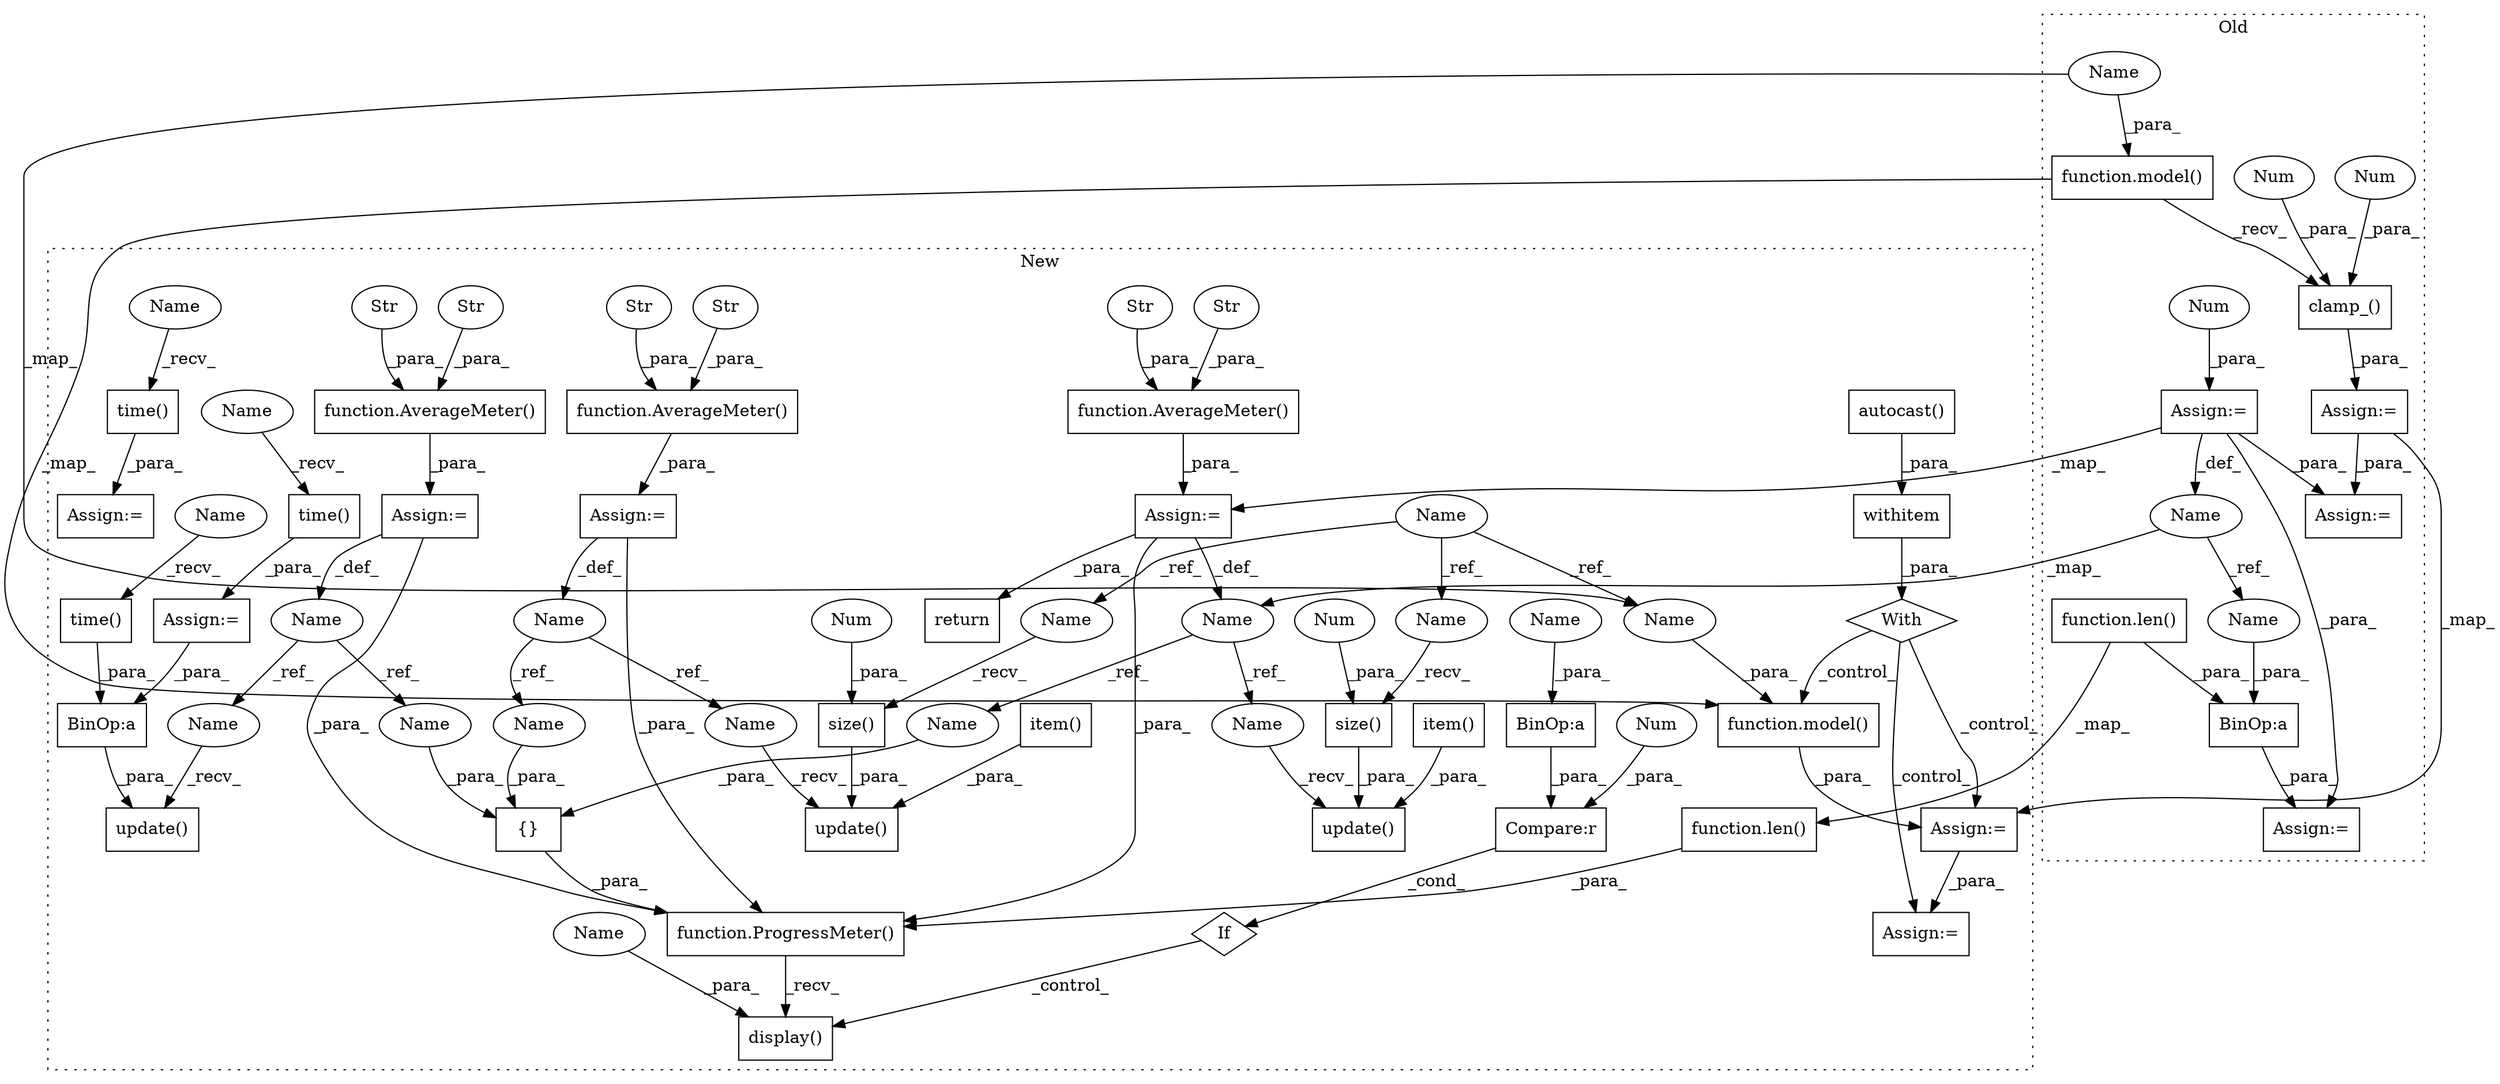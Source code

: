 digraph G {
subgraph cluster0 {
1 [label="clamp_()" a="75" s="5093,5118" l="17,1" shape="box"];
3 [label="Num" a="76" s="5115" l="3" shape="ellipse"];
4 [label="Num" a="76" s="5110" l="3" shape="ellipse"];
6 [label="Assign:=" a="68" s="5090" l="3" shape="box"];
26 [label="function.model()" a="75" s="5093,5101" l="6,1" shape="box"];
40 [label="Assign:=" a="68" s="5212" l="4" shape="box"];
41 [label="Assign:=" a="68" s="4817" l="3" shape="box"];
43 [label="BinOp:a" a="82" s="5251" l="3" shape="box"];
44 [label="function.len()" a="75" s="4679,4699" l="4,1" shape="box"];
46 [label="Num" a="76" s="4820" l="3" shape="ellipse"];
48 [label="Name" a="87" s="4807" l="10" shape="ellipse"];
51 [label="Assign:=" a="68" s="5238" l="3" shape="box"];
68 [label="Name" a="87" s="5241" l="10" shape="ellipse"];
71 [label="Name" a="87" s="5099" l="2" shape="ellipse"];
label = "Old";
style="dotted";
}
subgraph cluster1 {
2 [label="withitem" a="49" s="8216" l="3" shape="box"];
5 [label="With" a="39" s="8211,8219" l="5,29" shape="diamond"];
7 [label="Assign:=" a="68" s="8250" l="3" shape="box"];
8 [label="If" a="96" s="8652" l="3" shape="diamond"];
9 [label="BinOp:a" a="82" s="8601" l="3" shape="box"];
10 [label="BinOp:a" a="82" s="8660" l="3" shape="box"];
11 [label="time()" a="75" s="8627" l="11" shape="box"];
12 [label="display()" a="75" s="8708,8730" l="17,1" shape="box"];
13 [label="{}" a="59" s="7829,7856" l="1,0" shape="box"];
14 [label="time()" a="75" s="8590" l="11" shape="box"];
15 [label="item()" a="75" s="8499" l="11" shape="box"];
16 [label="time()" a="75" s="7982" l="11" shape="box"];
17 [label="item()" a="75" s="8448" l="11" shape="box"];
18 [label="Compare:r" a="40" s="8655" l="35" shape="box"];
19 [label="Num" a="76" s="8689" l="1" shape="ellipse"];
20 [label="Name" a="87" s="7648" l="10" shape="ellipse"];
21 [label="update()" a="75" s="8572,8607" l="18,1" shape="box"];
22 [label="Name" a="87" s="7695" l="6" shape="ellipse"];
23 [label="update()" a="75" s="8434,8471" l="14,1" shape="box"];
24 [label="function.ProgressMeter()" a="75" s="7792,7857" l="14,19" shape="box"];
25 [label="function.model()" a="75" s="8253,8261" l="6,1" shape="box"];
27 [label="Name" a="87" s="8066" l="2" shape="ellipse"];
28 [label="size()" a="75" s="8461,8470" l="8,1" shape="box"];
29 [label="Num" a="76" s="8469" l="1" shape="ellipse"];
30 [label="autocast()" a="75" s="8216" l="14" shape="box"];
31 [label="function.AverageMeter()" a="75" s="7747,7775" l="13,1" shape="box"];
32 [label="Str" a="66" s="7768" l="7" shape="ellipse"];
33 [label="Str" a="66" s="7760" l="6" shape="ellipse"];
34 [label="Assign:=" a="68" s="7701" l="3" shape="box"];
35 [label="function.AverageMeter()" a="75" s="7661,7689" l="13,1" shape="box"];
36 [label="Str" a="66" s="7674" l="6" shape="ellipse"];
37 [label="Str" a="66" s="7682" l="7" shape="ellipse"];
38 [label="Assign:=" a="68" s="8283" l="3" shape="box"];
39 [label="Assign:=" a="68" s="7979" l="3" shape="box"];
42 [label="Assign:=" a="68" s="7744" l="3" shape="box"];
45 [label="function.len()" a="75" s="7806,7826" l="4,1" shape="box"];
47 [label="Name" a="87" s="7738" l="6" shape="ellipse"];
49 [label="update()" a="75" s="8485,8522" l="14,1" shape="box"];
50 [label="Assign:=" a="68" s="8624" l="3" shape="box"];
52 [label="Assign:=" a="68" s="7658" l="3" shape="box"];
53 [label="function.AverageMeter()" a="75" s="7704,7732" l="13,1" shape="box"];
54 [label="Str" a="66" s="7725" l="7" shape="ellipse"];
55 [label="Str" a="66" s="7717" l="6" shape="ellipse"];
56 [label="return" a="93" s="8887" l="7" shape="box"];
57 [label="size()" a="75" s="8512,8521" l="8,1" shape="box"];
58 [label="Num" a="76" s="8520" l="1" shape="ellipse"];
59 [label="Name" a="87" s="8434" l="6" shape="ellipse"];
60 [label="Name" a="87" s="7842" l="6" shape="ellipse"];
61 [label="Name" a="87" s="7830" l="10" shape="ellipse"];
62 [label="Name" a="87" s="8572" l="10" shape="ellipse"];
63 [label="Name" a="87" s="8259" l="2" shape="ellipse"];
64 [label="Name" a="87" s="8461" l="2" shape="ellipse"];
65 [label="Name" a="87" s="8512" l="2" shape="ellipse"];
66 [label="Name" a="87" s="7850" l="6" shape="ellipse"];
67 [label="Name" a="87" s="8485" l="6" shape="ellipse"];
69 [label="Name" a="87" s="8655" l="5" shape="ellipse"];
70 [label="Name" a="87" s="8725" l="5" shape="ellipse"];
72 [label="Name" a="87" s="7982" l="4" shape="ellipse"];
73 [label="Name" a="87" s="8590" l="4" shape="ellipse"];
74 [label="Name" a="87" s="8627" l="4" shape="ellipse"];
label = "New";
style="dotted";
}
1 -> 6 [label="_para_"];
2 -> 5 [label="_para_"];
3 -> 1 [label="_para_"];
4 -> 1 [label="_para_"];
5 -> 25 [label="_control_"];
5 -> 7 [label="_control_"];
5 -> 38 [label="_control_"];
6 -> 40 [label="_para_"];
6 -> 7 [label="_map_"];
7 -> 38 [label="_para_"];
8 -> 12 [label="_control_"];
9 -> 21 [label="_para_"];
10 -> 18 [label="_para_"];
11 -> 50 [label="_para_"];
13 -> 24 [label="_para_"];
14 -> 9 [label="_para_"];
15 -> 49 [label="_para_"];
16 -> 39 [label="_para_"];
17 -> 23 [label="_para_"];
18 -> 8 [label="_cond_"];
19 -> 18 [label="_para_"];
20 -> 61 [label="_ref_"];
20 -> 62 [label="_ref_"];
22 -> 59 [label="_ref_"];
22 -> 60 [label="_ref_"];
24 -> 12 [label="_recv_"];
25 -> 7 [label="_para_"];
26 -> 1 [label="_recv_"];
26 -> 25 [label="_map_"];
27 -> 64 [label="_ref_"];
27 -> 65 [label="_ref_"];
27 -> 63 [label="_ref_"];
28 -> 23 [label="_para_"];
29 -> 28 [label="_para_"];
30 -> 2 [label="_para_"];
31 -> 42 [label="_para_"];
32 -> 31 [label="_para_"];
33 -> 31 [label="_para_"];
34 -> 24 [label="_para_"];
34 -> 22 [label="_def_"];
35 -> 52 [label="_para_"];
36 -> 35 [label="_para_"];
37 -> 35 [label="_para_"];
39 -> 9 [label="_para_"];
41 -> 42 [label="_map_"];
41 -> 48 [label="_def_"];
41 -> 40 [label="_para_"];
41 -> 51 [label="_para_"];
42 -> 56 [label="_para_"];
42 -> 47 [label="_def_"];
42 -> 24 [label="_para_"];
43 -> 51 [label="_para_"];
44 -> 45 [label="_map_"];
44 -> 43 [label="_para_"];
45 -> 24 [label="_para_"];
46 -> 41 [label="_para_"];
47 -> 67 [label="_ref_"];
47 -> 66 [label="_ref_"];
48 -> 47 [label="_map_"];
48 -> 68 [label="_ref_"];
52 -> 24 [label="_para_"];
52 -> 20 [label="_def_"];
53 -> 34 [label="_para_"];
54 -> 53 [label="_para_"];
55 -> 53 [label="_para_"];
57 -> 49 [label="_para_"];
58 -> 57 [label="_para_"];
59 -> 23 [label="_recv_"];
60 -> 13 [label="_para_"];
61 -> 13 [label="_para_"];
62 -> 21 [label="_recv_"];
63 -> 25 [label="_para_"];
64 -> 28 [label="_recv_"];
65 -> 57 [label="_recv_"];
66 -> 13 [label="_para_"];
67 -> 49 [label="_recv_"];
68 -> 43 [label="_para_"];
69 -> 10 [label="_para_"];
70 -> 12 [label="_para_"];
71 -> 63 [label="_map_"];
71 -> 26 [label="_para_"];
72 -> 16 [label="_recv_"];
73 -> 14 [label="_recv_"];
74 -> 11 [label="_recv_"];
}